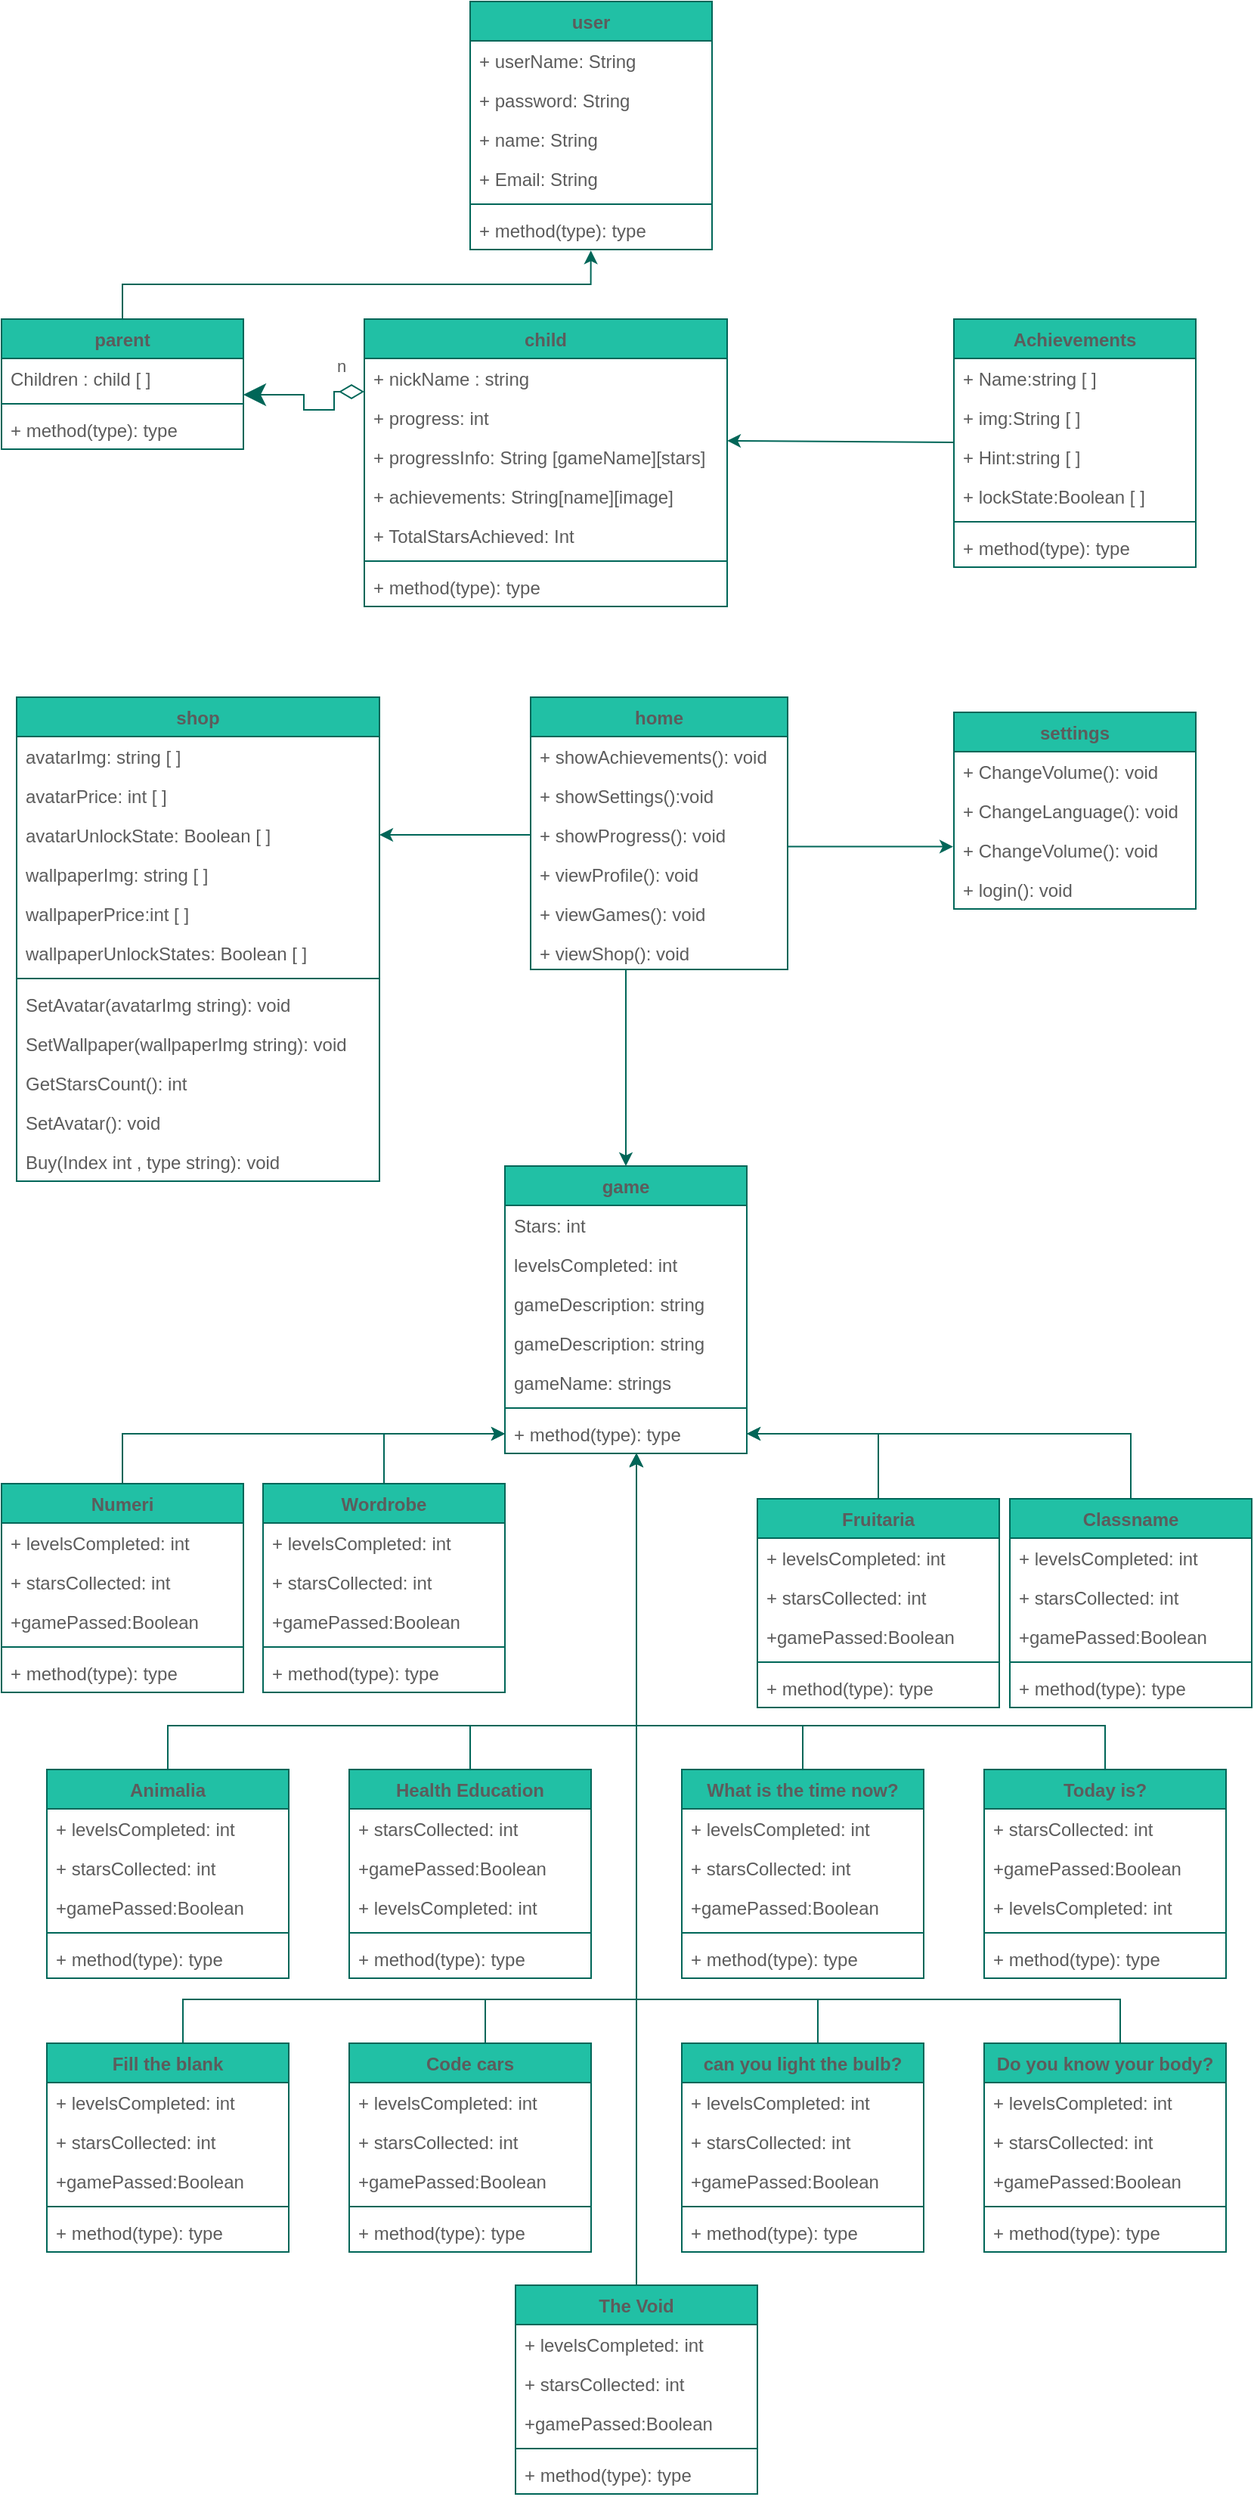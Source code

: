 <mxfile version="20.5.1" type="device"><diagram id="C5RBs43oDa-KdzZeNtuy" name="Page-1"><mxGraphModel dx="2842" dy="1572" grid="1" gridSize="10" guides="1" tooltips="1" connect="1" arrows="1" fold="1" page="1" pageScale="1" pageWidth="827" pageHeight="1169" math="0" shadow="0"><root><mxCell id="WIyWlLk6GJQsqaUBKTNV-0"/><mxCell id="WIyWlLk6GJQsqaUBKTNV-1" parent="WIyWlLk6GJQsqaUBKTNV-0"/><mxCell id="71pGwjElcJfVmf1t_7z7-0" value="user" style="swimlane;fontStyle=1;align=center;verticalAlign=top;childLayout=stackLayout;horizontal=1;startSize=26;horizontalStack=0;resizeParent=1;resizeParentMax=0;resizeLast=0;collapsible=1;marginBottom=0;fillColor=#21C0A5;strokeColor=#006658;fontColor=#5C5C5C;" parent="WIyWlLk6GJQsqaUBKTNV-1" vertex="1"><mxGeometry x="310" width="160" height="164" as="geometry"><mxRectangle width="70" height="30" as="alternateBounds"/></mxGeometry></mxCell><mxCell id="71pGwjElcJfVmf1t_7z7-1" value="+ userName: String" style="text;strokeColor=none;fillColor=none;align=left;verticalAlign=top;spacingLeft=4;spacingRight=4;overflow=hidden;rotatable=0;points=[[0,0.5],[1,0.5]];portConstraint=eastwest;fontColor=#5C5C5C;" parent="71pGwjElcJfVmf1t_7z7-0" vertex="1"><mxGeometry y="26" width="160" height="26" as="geometry"/></mxCell><mxCell id="421q6cjbBSEedLgM5g_a-58" value="+ password: String" style="text;strokeColor=none;fillColor=none;align=left;verticalAlign=top;spacingLeft=4;spacingRight=4;overflow=hidden;rotatable=0;points=[[0,0.5],[1,0.5]];portConstraint=eastwest;fontColor=#5C5C5C;" vertex="1" parent="71pGwjElcJfVmf1t_7z7-0"><mxGeometry y="52" width="160" height="26" as="geometry"/></mxCell><mxCell id="421q6cjbBSEedLgM5g_a-60" value="+ name: String" style="text;strokeColor=none;fillColor=none;align=left;verticalAlign=top;spacingLeft=4;spacingRight=4;overflow=hidden;rotatable=0;points=[[0,0.5],[1,0.5]];portConstraint=eastwest;fontColor=#5C5C5C;" vertex="1" parent="71pGwjElcJfVmf1t_7z7-0"><mxGeometry y="78" width="160" height="26" as="geometry"/></mxCell><mxCell id="421q6cjbBSEedLgM5g_a-63" value="+ Email: String" style="text;strokeColor=none;fillColor=none;align=left;verticalAlign=top;spacingLeft=4;spacingRight=4;overflow=hidden;rotatable=0;points=[[0,0.5],[1,0.5]];portConstraint=eastwest;fontColor=#5C5C5C;" vertex="1" parent="71pGwjElcJfVmf1t_7z7-0"><mxGeometry y="104" width="160" height="26" as="geometry"/></mxCell><mxCell id="71pGwjElcJfVmf1t_7z7-2" value="" style="line;strokeWidth=1;fillColor=none;align=left;verticalAlign=middle;spacingTop=-1;spacingLeft=3;spacingRight=3;rotatable=0;labelPosition=right;points=[];portConstraint=eastwest;strokeColor=#006658;fontColor=#5C5C5C;" parent="71pGwjElcJfVmf1t_7z7-0" vertex="1"><mxGeometry y="130" width="160" height="8" as="geometry"/></mxCell><mxCell id="71pGwjElcJfVmf1t_7z7-3" value="+ method(type): type" style="text;strokeColor=none;fillColor=none;align=left;verticalAlign=top;spacingLeft=4;spacingRight=4;overflow=hidden;rotatable=0;points=[[0,0.5],[1,0.5]];portConstraint=eastwest;fontColor=#5C5C5C;" parent="71pGwjElcJfVmf1t_7z7-0" vertex="1"><mxGeometry y="138" width="160" height="26" as="geometry"/></mxCell><mxCell id="421q6cjbBSEedLgM5g_a-74" value="" style="edgeStyle=orthogonalEdgeStyle;rounded=0;orthogonalLoop=1;jettySize=auto;html=1;endArrow=classic;endFill=1;entryX=0.499;entryY=1.024;entryDx=0;entryDy=0;entryPerimeter=0;strokeColor=#006658;fontColor=#5C5C5C;" edge="1" parent="WIyWlLk6GJQsqaUBKTNV-1" source="71pGwjElcJfVmf1t_7z7-8" target="71pGwjElcJfVmf1t_7z7-3"><mxGeometry relative="1" as="geometry"/></mxCell><mxCell id="71pGwjElcJfVmf1t_7z7-8" value="parent" style="swimlane;fontStyle=1;align=center;verticalAlign=top;childLayout=stackLayout;horizontal=1;startSize=26;horizontalStack=0;resizeParent=1;resizeParentMax=0;resizeLast=0;collapsible=1;marginBottom=0;fillColor=#21C0A5;strokeColor=#006658;fontColor=#5C5C5C;" parent="WIyWlLk6GJQsqaUBKTNV-1" vertex="1"><mxGeometry y="210" width="160" height="86" as="geometry"/></mxCell><mxCell id="71pGwjElcJfVmf1t_7z7-9" value="Children : child [ ]" style="text;strokeColor=none;fillColor=none;align=left;verticalAlign=top;spacingLeft=4;spacingRight=4;overflow=hidden;rotatable=0;points=[[0,0.5],[1,0.5]];portConstraint=eastwest;fontColor=#5C5C5C;" parent="71pGwjElcJfVmf1t_7z7-8" vertex="1"><mxGeometry y="26" width="160" height="26" as="geometry"/></mxCell><mxCell id="71pGwjElcJfVmf1t_7z7-10" value="" style="line;strokeWidth=1;fillColor=none;align=left;verticalAlign=middle;spacingTop=-1;spacingLeft=3;spacingRight=3;rotatable=0;labelPosition=right;points=[];portConstraint=eastwest;strokeColor=#006658;fontColor=#5C5C5C;" parent="71pGwjElcJfVmf1t_7z7-8" vertex="1"><mxGeometry y="52" width="160" height="8" as="geometry"/></mxCell><mxCell id="71pGwjElcJfVmf1t_7z7-11" value="+ method(type): type" style="text;strokeColor=none;fillColor=none;align=left;verticalAlign=top;spacingLeft=4;spacingRight=4;overflow=hidden;rotatable=0;points=[[0,0.5],[1,0.5]];portConstraint=eastwest;fontColor=#5C5C5C;" parent="71pGwjElcJfVmf1t_7z7-8" vertex="1"><mxGeometry y="60" width="160" height="26" as="geometry"/></mxCell><mxCell id="71pGwjElcJfVmf1t_7z7-12" value="shop" style="swimlane;fontStyle=1;align=center;verticalAlign=top;childLayout=stackLayout;horizontal=1;startSize=26;horizontalStack=0;resizeParent=1;resizeParentMax=0;resizeLast=0;collapsible=1;marginBottom=0;fillColor=#21C0A5;strokeColor=#006658;fontColor=#5C5C5C;" parent="WIyWlLk6GJQsqaUBKTNV-1" vertex="1"><mxGeometry x="10" y="460" width="240" height="320" as="geometry"/></mxCell><mxCell id="71pGwjElcJfVmf1t_7z7-13" value="avatarImg: string [ ]" style="text;strokeColor=none;fillColor=none;align=left;verticalAlign=top;spacingLeft=4;spacingRight=4;overflow=hidden;rotatable=0;points=[[0,0.5],[1,0.5]];portConstraint=eastwest;fontColor=#5C5C5C;" parent="71pGwjElcJfVmf1t_7z7-12" vertex="1"><mxGeometry y="26" width="240" height="26" as="geometry"/></mxCell><mxCell id="421q6cjbBSEedLgM5g_a-106" value="avatarPrice: int [ ]" style="text;strokeColor=none;fillColor=none;align=left;verticalAlign=top;spacingLeft=4;spacingRight=4;overflow=hidden;rotatable=0;points=[[0,0.5],[1,0.5]];portConstraint=eastwest;fontColor=#5C5C5C;" vertex="1" parent="71pGwjElcJfVmf1t_7z7-12"><mxGeometry y="52" width="240" height="26" as="geometry"/></mxCell><mxCell id="421q6cjbBSEedLgM5g_a-108" value="avatarUnlockState: Boolean [ ]" style="text;strokeColor=none;fillColor=none;align=left;verticalAlign=top;spacingLeft=4;spacingRight=4;overflow=hidden;rotatable=0;points=[[0,0.5],[1,0.5]];portConstraint=eastwest;fontColor=#5C5C5C;" vertex="1" parent="71pGwjElcJfVmf1t_7z7-12"><mxGeometry y="78" width="240" height="26" as="geometry"/></mxCell><mxCell id="421q6cjbBSEedLgM5g_a-109" value="wallpaperImg: string [ ]" style="text;strokeColor=none;fillColor=none;align=left;verticalAlign=top;spacingLeft=4;spacingRight=4;overflow=hidden;rotatable=0;points=[[0,0.5],[1,0.5]];portConstraint=eastwest;fontColor=#5C5C5C;" vertex="1" parent="71pGwjElcJfVmf1t_7z7-12"><mxGeometry y="104" width="240" height="26" as="geometry"/></mxCell><mxCell id="421q6cjbBSEedLgM5g_a-107" value="wallpaperPrice:int [ ]" style="text;strokeColor=none;fillColor=none;align=left;verticalAlign=top;spacingLeft=4;spacingRight=4;overflow=hidden;rotatable=0;points=[[0,0.5],[1,0.5]];portConstraint=eastwest;fontColor=#5C5C5C;" vertex="1" parent="71pGwjElcJfVmf1t_7z7-12"><mxGeometry y="130" width="240" height="26" as="geometry"/></mxCell><mxCell id="421q6cjbBSEedLgM5g_a-110" value="wallpaperUnlockStates: Boolean [ ]" style="text;strokeColor=none;fillColor=none;align=left;verticalAlign=top;spacingLeft=4;spacingRight=4;overflow=hidden;rotatable=0;points=[[0,0.5],[1,0.5]];portConstraint=eastwest;fontColor=#5C5C5C;" vertex="1" parent="71pGwjElcJfVmf1t_7z7-12"><mxGeometry y="156" width="240" height="26" as="geometry"/></mxCell><mxCell id="71pGwjElcJfVmf1t_7z7-14" value="" style="line;strokeWidth=1;fillColor=none;align=left;verticalAlign=middle;spacingTop=-1;spacingLeft=3;spacingRight=3;rotatable=0;labelPosition=right;points=[];portConstraint=eastwest;strokeColor=#006658;fontColor=#5C5C5C;" parent="71pGwjElcJfVmf1t_7z7-12" vertex="1"><mxGeometry y="182" width="240" height="8" as="geometry"/></mxCell><mxCell id="71pGwjElcJfVmf1t_7z7-15" value="SetAvatar(avatarImg string): void" style="text;strokeColor=none;fillColor=none;align=left;verticalAlign=top;spacingLeft=4;spacingRight=4;overflow=hidden;rotatable=0;points=[[0,0.5],[1,0.5]];portConstraint=eastwest;fontColor=#5C5C5C;" parent="71pGwjElcJfVmf1t_7z7-12" vertex="1"><mxGeometry y="190" width="240" height="26" as="geometry"/></mxCell><mxCell id="421q6cjbBSEedLgM5g_a-114" value="SetWallpaper(wallpaperImg string): void" style="text;strokeColor=none;fillColor=none;align=left;verticalAlign=top;spacingLeft=4;spacingRight=4;overflow=hidden;rotatable=0;points=[[0,0.5],[1,0.5]];portConstraint=eastwest;fontColor=#5C5C5C;" vertex="1" parent="71pGwjElcJfVmf1t_7z7-12"><mxGeometry y="216" width="240" height="26" as="geometry"/></mxCell><mxCell id="421q6cjbBSEedLgM5g_a-115" value="GetStarsCount(): int" style="text;strokeColor=none;fillColor=none;align=left;verticalAlign=top;spacingLeft=4;spacingRight=4;overflow=hidden;rotatable=0;points=[[0,0.5],[1,0.5]];portConstraint=eastwest;fontColor=#5C5C5C;" vertex="1" parent="71pGwjElcJfVmf1t_7z7-12"><mxGeometry y="242" width="240" height="26" as="geometry"/></mxCell><mxCell id="421q6cjbBSEedLgM5g_a-113" value="SetAvatar(): void" style="text;strokeColor=none;fillColor=none;align=left;verticalAlign=top;spacingLeft=4;spacingRight=4;overflow=hidden;rotatable=0;points=[[0,0.5],[1,0.5]];portConstraint=eastwest;fontColor=#5C5C5C;" vertex="1" parent="71pGwjElcJfVmf1t_7z7-12"><mxGeometry y="268" width="240" height="26" as="geometry"/></mxCell><mxCell id="421q6cjbBSEedLgM5g_a-116" value="Buy(Index int , type string): void" style="text;strokeColor=none;fillColor=none;align=left;verticalAlign=top;spacingLeft=4;spacingRight=4;overflow=hidden;rotatable=0;points=[[0,0.5],[1,0.5]];portConstraint=eastwest;fontColor=#5C5C5C;" vertex="1" parent="71pGwjElcJfVmf1t_7z7-12"><mxGeometry y="294" width="240" height="26" as="geometry"/></mxCell><mxCell id="71pGwjElcJfVmf1t_7z7-16" value="game" style="swimlane;fontStyle=1;align=center;verticalAlign=top;childLayout=stackLayout;horizontal=1;startSize=26;horizontalStack=0;resizeParent=1;resizeParentMax=0;resizeLast=0;collapsible=1;marginBottom=0;fillColor=#21C0A5;strokeColor=#006658;fontColor=#5C5C5C;" parent="WIyWlLk6GJQsqaUBKTNV-1" vertex="1"><mxGeometry x="333" y="770" width="160" height="190" as="geometry"/></mxCell><mxCell id="421q6cjbBSEedLgM5g_a-144" value="Stars: int" style="text;strokeColor=none;fillColor=none;align=left;verticalAlign=top;spacingLeft=4;spacingRight=4;overflow=hidden;rotatable=0;points=[[0,0.5],[1,0.5]];portConstraint=eastwest;fontColor=#5C5C5C;" vertex="1" parent="71pGwjElcJfVmf1t_7z7-16"><mxGeometry y="26" width="160" height="26" as="geometry"/></mxCell><mxCell id="421q6cjbBSEedLgM5g_a-147" value="levelsCompleted: int" style="text;strokeColor=none;fillColor=none;align=left;verticalAlign=top;spacingLeft=4;spacingRight=4;overflow=hidden;rotatable=0;points=[[0,0.5],[1,0.5]];portConstraint=eastwest;fontColor=#5C5C5C;" vertex="1" parent="71pGwjElcJfVmf1t_7z7-16"><mxGeometry y="52" width="160" height="26" as="geometry"/></mxCell><mxCell id="421q6cjbBSEedLgM5g_a-145" value="gameDescription: string" style="text;strokeColor=none;fillColor=none;align=left;verticalAlign=top;spacingLeft=4;spacingRight=4;overflow=hidden;rotatable=0;points=[[0,0.5],[1,0.5]];portConstraint=eastwest;fontColor=#5C5C5C;" vertex="1" parent="71pGwjElcJfVmf1t_7z7-16"><mxGeometry y="78" width="160" height="26" as="geometry"/></mxCell><mxCell id="421q6cjbBSEedLgM5g_a-146" value="gameDescription: string" style="text;strokeColor=none;fillColor=none;align=left;verticalAlign=top;spacingLeft=4;spacingRight=4;overflow=hidden;rotatable=0;points=[[0,0.5],[1,0.5]];portConstraint=eastwest;fontColor=#5C5C5C;" vertex="1" parent="71pGwjElcJfVmf1t_7z7-16"><mxGeometry y="104" width="160" height="26" as="geometry"/></mxCell><mxCell id="71pGwjElcJfVmf1t_7z7-17" value="gameName: strings" style="text;strokeColor=none;fillColor=none;align=left;verticalAlign=top;spacingLeft=4;spacingRight=4;overflow=hidden;rotatable=0;points=[[0,0.5],[1,0.5]];portConstraint=eastwest;fontColor=#5C5C5C;" parent="71pGwjElcJfVmf1t_7z7-16" vertex="1"><mxGeometry y="130" width="160" height="26" as="geometry"/></mxCell><mxCell id="71pGwjElcJfVmf1t_7z7-18" value="" style="line;strokeWidth=1;fillColor=none;align=left;verticalAlign=middle;spacingTop=-1;spacingLeft=3;spacingRight=3;rotatable=0;labelPosition=right;points=[];portConstraint=eastwest;strokeColor=#006658;fontColor=#5C5C5C;" parent="71pGwjElcJfVmf1t_7z7-16" vertex="1"><mxGeometry y="156" width="160" height="8" as="geometry"/></mxCell><mxCell id="71pGwjElcJfVmf1t_7z7-19" value="+ method(type): type" style="text;strokeColor=none;fillColor=none;align=left;verticalAlign=top;spacingLeft=4;spacingRight=4;overflow=hidden;rotatable=0;points=[[0,0.5],[1,0.5]];portConstraint=eastwest;fontColor=#5C5C5C;" parent="71pGwjElcJfVmf1t_7z7-16" vertex="1"><mxGeometry y="164" width="160" height="26" as="geometry"/></mxCell><mxCell id="71pGwjElcJfVmf1t_7z7-24" value="child" style="swimlane;fontStyle=1;align=center;verticalAlign=top;childLayout=stackLayout;horizontal=1;startSize=26;horizontalStack=0;resizeParent=1;resizeParentMax=0;resizeLast=0;collapsible=1;marginBottom=0;fillColor=#21C0A5;strokeColor=#006658;fontColor=#5C5C5C;" parent="WIyWlLk6GJQsqaUBKTNV-1" vertex="1"><mxGeometry x="240" y="210" width="240" height="190" as="geometry"/></mxCell><mxCell id="71pGwjElcJfVmf1t_7z7-25" value="+ nickName : string" style="text;strokeColor=none;fillColor=none;align=left;verticalAlign=top;spacingLeft=4;spacingRight=4;overflow=hidden;rotatable=0;points=[[0,0.5],[1,0.5]];portConstraint=eastwest;fontColor=#5C5C5C;" parent="71pGwjElcJfVmf1t_7z7-24" vertex="1"><mxGeometry y="26" width="240" height="26" as="geometry"/></mxCell><mxCell id="421q6cjbBSEedLgM5g_a-84" value="+ progress: int" style="text;strokeColor=none;fillColor=none;align=left;verticalAlign=top;spacingLeft=4;spacingRight=4;overflow=hidden;rotatable=0;points=[[0,0.5],[1,0.5]];portConstraint=eastwest;fontColor=#5C5C5C;" vertex="1" parent="71pGwjElcJfVmf1t_7z7-24"><mxGeometry y="52" width="240" height="26" as="geometry"/></mxCell><mxCell id="421q6cjbBSEedLgM5g_a-67" value="+ progressInfo: String [gameName][stars]" style="text;strokeColor=none;fillColor=none;align=left;verticalAlign=top;spacingLeft=4;spacingRight=4;overflow=hidden;rotatable=0;points=[[0,0.5],[1,0.5]];portConstraint=eastwest;fontColor=#5C5C5C;" vertex="1" parent="71pGwjElcJfVmf1t_7z7-24"><mxGeometry y="78" width="240" height="26" as="geometry"/></mxCell><mxCell id="71pGwjElcJfVmf1t_7z7-5" value="+ achievements: String[name][image]" style="text;strokeColor=none;fillColor=none;align=left;verticalAlign=top;spacingLeft=4;spacingRight=4;overflow=hidden;rotatable=0;points=[[0,0.5],[1,0.5]];portConstraint=eastwest;fontColor=#5C5C5C;" parent="71pGwjElcJfVmf1t_7z7-24" vertex="1"><mxGeometry y="104" width="240" height="26" as="geometry"/></mxCell><mxCell id="421q6cjbBSEedLgM5g_a-112" value="+ TotalStarsAchieved: Int" style="text;strokeColor=none;fillColor=none;align=left;verticalAlign=top;spacingLeft=4;spacingRight=4;overflow=hidden;rotatable=0;points=[[0,0.5],[1,0.5]];portConstraint=eastwest;fontColor=#5C5C5C;" vertex="1" parent="71pGwjElcJfVmf1t_7z7-24"><mxGeometry y="130" width="240" height="26" as="geometry"/></mxCell><mxCell id="71pGwjElcJfVmf1t_7z7-26" value="" style="line;strokeWidth=1;fillColor=none;align=left;verticalAlign=middle;spacingTop=-1;spacingLeft=3;spacingRight=3;rotatable=0;labelPosition=right;points=[];portConstraint=eastwest;strokeColor=#006658;fontColor=#5C5C5C;" parent="71pGwjElcJfVmf1t_7z7-24" vertex="1"><mxGeometry y="156" width="240" height="8" as="geometry"/></mxCell><mxCell id="71pGwjElcJfVmf1t_7z7-27" value="+ method(type): type" style="text;strokeColor=none;fillColor=none;align=left;verticalAlign=top;spacingLeft=4;spacingRight=4;overflow=hidden;rotatable=0;points=[[0,0.5],[1,0.5]];portConstraint=eastwest;fontColor=#5C5C5C;" parent="71pGwjElcJfVmf1t_7z7-24" vertex="1"><mxGeometry y="164" width="240" height="26" as="geometry"/></mxCell><mxCell id="71pGwjElcJfVmf1t_7z7-28" value="settings" style="swimlane;fontStyle=1;align=center;verticalAlign=top;childLayout=stackLayout;horizontal=1;startSize=26;horizontalStack=0;resizeParent=1;resizeParentMax=0;resizeLast=0;collapsible=1;marginBottom=0;fillColor=#21C0A5;strokeColor=#006658;fontColor=#5C5C5C;" parent="WIyWlLk6GJQsqaUBKTNV-1" vertex="1"><mxGeometry x="630" y="470" width="160" height="130" as="geometry"/></mxCell><mxCell id="71pGwjElcJfVmf1t_7z7-31" value="+ ChangeVolume(): void" style="text;strokeColor=none;fillColor=none;align=left;verticalAlign=top;spacingLeft=4;spacingRight=4;overflow=hidden;rotatable=0;points=[[0,0.5],[1,0.5]];portConstraint=eastwest;fontColor=#5C5C5C;" parent="71pGwjElcJfVmf1t_7z7-28" vertex="1"><mxGeometry y="26" width="160" height="26" as="geometry"/></mxCell><mxCell id="421q6cjbBSEedLgM5g_a-98" value="+ ChangeLanguage(): void" style="text;strokeColor=none;fillColor=none;align=left;verticalAlign=top;spacingLeft=4;spacingRight=4;overflow=hidden;rotatable=0;points=[[0,0.5],[1,0.5]];portConstraint=eastwest;fontColor=#5C5C5C;" vertex="1" parent="71pGwjElcJfVmf1t_7z7-28"><mxGeometry y="52" width="160" height="26" as="geometry"/></mxCell><mxCell id="421q6cjbBSEedLgM5g_a-100" value="+ ChangeVolume(): void" style="text;strokeColor=none;fillColor=none;align=left;verticalAlign=top;spacingLeft=4;spacingRight=4;overflow=hidden;rotatable=0;points=[[0,0.5],[1,0.5]];portConstraint=eastwest;fontColor=#5C5C5C;" vertex="1" parent="71pGwjElcJfVmf1t_7z7-28"><mxGeometry y="78" width="160" height="26" as="geometry"/></mxCell><mxCell id="421q6cjbBSEedLgM5g_a-99" value="+ login(): void" style="text;strokeColor=none;fillColor=none;align=left;verticalAlign=top;spacingLeft=4;spacingRight=4;overflow=hidden;rotatable=0;points=[[0,0.5],[1,0.5]];portConstraint=eastwest;fontColor=#5C5C5C;" vertex="1" parent="71pGwjElcJfVmf1t_7z7-28"><mxGeometry y="104" width="160" height="26" as="geometry"/></mxCell><mxCell id="71pGwjElcJfVmf1t_7z7-44" value="home" style="swimlane;fontStyle=1;align=center;verticalAlign=top;childLayout=stackLayout;horizontal=1;startSize=26;horizontalStack=0;resizeParent=1;resizeParentMax=0;resizeLast=0;collapsible=1;marginBottom=0;fillColor=#21C0A5;strokeColor=#006658;fontColor=#5C5C5C;" parent="WIyWlLk6GJQsqaUBKTNV-1" vertex="1"><mxGeometry x="350" y="460" width="170" height="180" as="geometry"/></mxCell><mxCell id="71pGwjElcJfVmf1t_7z7-47" value="+ showAchievements(): void" style="text;strokeColor=none;fillColor=none;align=left;verticalAlign=top;spacingLeft=4;spacingRight=4;overflow=hidden;rotatable=0;points=[[0,0.5],[1,0.5]];portConstraint=eastwest;fontColor=#5C5C5C;" parent="71pGwjElcJfVmf1t_7z7-44" vertex="1"><mxGeometry y="26" width="170" height="26" as="geometry"/></mxCell><mxCell id="421q6cjbBSEedLgM5g_a-102" value="+ showSettings():void" style="text;strokeColor=none;fillColor=none;align=left;verticalAlign=top;spacingLeft=4;spacingRight=4;overflow=hidden;rotatable=0;points=[[0,0.5],[1,0.5]];portConstraint=eastwest;fontColor=#5C5C5C;" vertex="1" parent="71pGwjElcJfVmf1t_7z7-44"><mxGeometry y="52" width="170" height="26" as="geometry"/></mxCell><mxCell id="421q6cjbBSEedLgM5g_a-104" value="+ showProgress(): void" style="text;strokeColor=none;fillColor=none;align=left;verticalAlign=top;spacingLeft=4;spacingRight=4;overflow=hidden;rotatable=0;points=[[0,0.5],[1,0.5]];portConstraint=eastwest;fontColor=#5C5C5C;" vertex="1" parent="71pGwjElcJfVmf1t_7z7-44"><mxGeometry y="78" width="170" height="26" as="geometry"/></mxCell><mxCell id="421q6cjbBSEedLgM5g_a-103" value="+ viewProfile(): void" style="text;strokeColor=none;fillColor=none;align=left;verticalAlign=top;spacingLeft=4;spacingRight=4;overflow=hidden;rotatable=0;points=[[0,0.5],[1,0.5]];portConstraint=eastwest;fontColor=#5C5C5C;" vertex="1" parent="71pGwjElcJfVmf1t_7z7-44"><mxGeometry y="104" width="170" height="26" as="geometry"/></mxCell><mxCell id="421q6cjbBSEedLgM5g_a-101" value="+ viewGames(): void" style="text;strokeColor=none;fillColor=none;align=left;verticalAlign=top;spacingLeft=4;spacingRight=4;overflow=hidden;rotatable=0;points=[[0,0.5],[1,0.5]];portConstraint=eastwest;fontColor=#5C5C5C;" vertex="1" parent="71pGwjElcJfVmf1t_7z7-44"><mxGeometry y="130" width="170" height="26" as="geometry"/></mxCell><mxCell id="421q6cjbBSEedLgM5g_a-105" value="+ viewShop(): void" style="text;strokeColor=none;fillColor=none;align=left;verticalAlign=top;spacingLeft=4;spacingRight=4;overflow=hidden;rotatable=0;points=[[0,0.5],[1,0.5]];portConstraint=eastwest;fontColor=#5C5C5C;" vertex="1" parent="71pGwjElcJfVmf1t_7z7-44"><mxGeometry y="156" width="170" height="24" as="geometry"/></mxCell><mxCell id="421q6cjbBSEedLgM5g_a-165" style="edgeStyle=orthogonalEdgeStyle;rounded=0;orthogonalLoop=1;jettySize=auto;html=1;exitX=0.5;exitY=0;exitDx=0;exitDy=0;endArrow=classic;endFill=1;strokeColor=#006658;fontColor=#5C5C5C;" edge="1" parent="WIyWlLk6GJQsqaUBKTNV-1" source="421q6cjbBSEedLgM5g_a-0" target="71pGwjElcJfVmf1t_7z7-19"><mxGeometry relative="1" as="geometry"/></mxCell><mxCell id="421q6cjbBSEedLgM5g_a-0" value="Numeri" style="swimlane;fontStyle=1;align=center;verticalAlign=top;childLayout=stackLayout;horizontal=1;startSize=26;horizontalStack=0;resizeParent=1;resizeParentMax=0;resizeLast=0;collapsible=1;marginBottom=0;fillColor=#21C0A5;strokeColor=#006658;fontColor=#5C5C5C;" vertex="1" parent="WIyWlLk6GJQsqaUBKTNV-1"><mxGeometry y="980" width="160" height="138" as="geometry"/></mxCell><mxCell id="421q6cjbBSEedLgM5g_a-1" value="+ levelsCompleted: int" style="text;strokeColor=none;fillColor=none;align=left;verticalAlign=top;spacingLeft=4;spacingRight=4;overflow=hidden;rotatable=0;points=[[0,0.5],[1,0.5]];portConstraint=eastwest;fontColor=#5C5C5C;" vertex="1" parent="421q6cjbBSEedLgM5g_a-0"><mxGeometry y="26" width="160" height="26" as="geometry"/></mxCell><mxCell id="421q6cjbBSEedLgM5g_a-117" value="+ starsCollected: int" style="text;strokeColor=none;fillColor=none;align=left;verticalAlign=top;spacingLeft=4;spacingRight=4;overflow=hidden;rotatable=0;points=[[0,0.5],[1,0.5]];portConstraint=eastwest;fontColor=#5C5C5C;" vertex="1" parent="421q6cjbBSEedLgM5g_a-0"><mxGeometry y="52" width="160" height="26" as="geometry"/></mxCell><mxCell id="421q6cjbBSEedLgM5g_a-149" value="+gamePassed:Boolean" style="text;strokeColor=none;fillColor=none;align=left;verticalAlign=top;spacingLeft=4;spacingRight=4;overflow=hidden;rotatable=0;points=[[0,0.5],[1,0.5]];portConstraint=eastwest;fontColor=#5C5C5C;" vertex="1" parent="421q6cjbBSEedLgM5g_a-0"><mxGeometry y="78" width="160" height="26" as="geometry"/></mxCell><mxCell id="421q6cjbBSEedLgM5g_a-2" value="" style="line;strokeWidth=1;fillColor=none;align=left;verticalAlign=middle;spacingTop=-1;spacingLeft=3;spacingRight=3;rotatable=0;labelPosition=right;points=[];portConstraint=eastwest;strokeColor=#006658;fontColor=#5C5C5C;" vertex="1" parent="421q6cjbBSEedLgM5g_a-0"><mxGeometry y="104" width="160" height="8" as="geometry"/></mxCell><mxCell id="421q6cjbBSEedLgM5g_a-3" value="+ method(type): type" style="text;strokeColor=none;fillColor=none;align=left;verticalAlign=top;spacingLeft=4;spacingRight=4;overflow=hidden;rotatable=0;points=[[0,0.5],[1,0.5]];portConstraint=eastwest;fontColor=#5C5C5C;" vertex="1" parent="421q6cjbBSEedLgM5g_a-0"><mxGeometry y="112" width="160" height="26" as="geometry"/></mxCell><mxCell id="421q6cjbBSEedLgM5g_a-162" value="" style="edgeStyle=orthogonalEdgeStyle;rounded=0;orthogonalLoop=1;jettySize=auto;html=1;endArrow=classic;endFill=1;strokeColor=#006658;fontColor=#5C5C5C;" edge="1" parent="WIyWlLk6GJQsqaUBKTNV-1" source="421q6cjbBSEedLgM5g_a-4" target="71pGwjElcJfVmf1t_7z7-19"><mxGeometry relative="1" as="geometry"/></mxCell><mxCell id="421q6cjbBSEedLgM5g_a-4" value="Wordrobe" style="swimlane;fontStyle=1;align=center;verticalAlign=top;childLayout=stackLayout;horizontal=1;startSize=26;horizontalStack=0;resizeParent=1;resizeParentMax=0;resizeLast=0;collapsible=1;marginBottom=0;fillColor=#21C0A5;strokeColor=#006658;fontColor=#5C5C5C;" vertex="1" parent="WIyWlLk6GJQsqaUBKTNV-1"><mxGeometry x="173" y="980" width="160" height="138" as="geometry"/></mxCell><mxCell id="421q6cjbBSEedLgM5g_a-118" value="+ levelsCompleted: int" style="text;strokeColor=none;fillColor=none;align=left;verticalAlign=top;spacingLeft=4;spacingRight=4;overflow=hidden;rotatable=0;points=[[0,0.5],[1,0.5]];portConstraint=eastwest;fontColor=#5C5C5C;" vertex="1" parent="421q6cjbBSEedLgM5g_a-4"><mxGeometry y="26" width="160" height="26" as="geometry"/></mxCell><mxCell id="421q6cjbBSEedLgM5g_a-119" value="+ starsCollected: int" style="text;strokeColor=none;fillColor=none;align=left;verticalAlign=top;spacingLeft=4;spacingRight=4;overflow=hidden;rotatable=0;points=[[0,0.5],[1,0.5]];portConstraint=eastwest;fontColor=#5C5C5C;" vertex="1" parent="421q6cjbBSEedLgM5g_a-4"><mxGeometry y="52" width="160" height="26" as="geometry"/></mxCell><mxCell id="421q6cjbBSEedLgM5g_a-150" value="+gamePassed:Boolean" style="text;strokeColor=none;fillColor=none;align=left;verticalAlign=top;spacingLeft=4;spacingRight=4;overflow=hidden;rotatable=0;points=[[0,0.5],[1,0.5]];portConstraint=eastwest;fontColor=#5C5C5C;" vertex="1" parent="421q6cjbBSEedLgM5g_a-4"><mxGeometry y="78" width="160" height="26" as="geometry"/></mxCell><mxCell id="421q6cjbBSEedLgM5g_a-6" value="" style="line;strokeWidth=1;fillColor=none;align=left;verticalAlign=middle;spacingTop=-1;spacingLeft=3;spacingRight=3;rotatable=0;labelPosition=right;points=[];portConstraint=eastwest;strokeColor=#006658;fontColor=#5C5C5C;" vertex="1" parent="421q6cjbBSEedLgM5g_a-4"><mxGeometry y="104" width="160" height="8" as="geometry"/></mxCell><mxCell id="421q6cjbBSEedLgM5g_a-7" value="+ method(type): type" style="text;strokeColor=none;fillColor=none;align=left;verticalAlign=top;spacingLeft=4;spacingRight=4;overflow=hidden;rotatable=0;points=[[0,0.5],[1,0.5]];portConstraint=eastwest;fontColor=#5C5C5C;" vertex="1" parent="421q6cjbBSEedLgM5g_a-4"><mxGeometry y="112" width="160" height="26" as="geometry"/></mxCell><mxCell id="421q6cjbBSEedLgM5g_a-166" style="edgeStyle=orthogonalEdgeStyle;rounded=0;orthogonalLoop=1;jettySize=auto;html=1;exitX=0.5;exitY=0;exitDx=0;exitDy=0;entryX=1;entryY=0.5;entryDx=0;entryDy=0;endArrow=classic;endFill=1;strokeColor=#006658;fontColor=#5C5C5C;" edge="1" parent="WIyWlLk6GJQsqaUBKTNV-1" source="421q6cjbBSEedLgM5g_a-9" target="71pGwjElcJfVmf1t_7z7-19"><mxGeometry relative="1" as="geometry"/></mxCell><mxCell id="421q6cjbBSEedLgM5g_a-9" value="Fruitaria" style="swimlane;fontStyle=1;align=center;verticalAlign=top;childLayout=stackLayout;horizontal=1;startSize=26;horizontalStack=0;resizeParent=1;resizeParentMax=0;resizeLast=0;collapsible=1;marginBottom=0;fillColor=#21C0A5;strokeColor=#006658;fontColor=#5C5C5C;" vertex="1" parent="WIyWlLk6GJQsqaUBKTNV-1"><mxGeometry x="500" y="990" width="160" height="138" as="geometry"/></mxCell><mxCell id="421q6cjbBSEedLgM5g_a-124" value="+ levelsCompleted: int" style="text;strokeColor=none;fillColor=none;align=left;verticalAlign=top;spacingLeft=4;spacingRight=4;overflow=hidden;rotatable=0;points=[[0,0.5],[1,0.5]];portConstraint=eastwest;fontColor=#5C5C5C;" vertex="1" parent="421q6cjbBSEedLgM5g_a-9"><mxGeometry y="26" width="160" height="26" as="geometry"/></mxCell><mxCell id="421q6cjbBSEedLgM5g_a-125" value="+ starsCollected: int" style="text;strokeColor=none;fillColor=none;align=left;verticalAlign=top;spacingLeft=4;spacingRight=4;overflow=hidden;rotatable=0;points=[[0,0.5],[1,0.5]];portConstraint=eastwest;fontColor=#5C5C5C;" vertex="1" parent="421q6cjbBSEedLgM5g_a-9"><mxGeometry y="52" width="160" height="26" as="geometry"/></mxCell><mxCell id="421q6cjbBSEedLgM5g_a-151" value="+gamePassed:Boolean" style="text;strokeColor=none;fillColor=none;align=left;verticalAlign=top;spacingLeft=4;spacingRight=4;overflow=hidden;rotatable=0;points=[[0,0.5],[1,0.5]];portConstraint=eastwest;fontColor=#5C5C5C;" vertex="1" parent="421q6cjbBSEedLgM5g_a-9"><mxGeometry y="78" width="160" height="26" as="geometry"/></mxCell><mxCell id="421q6cjbBSEedLgM5g_a-11" value="" style="line;strokeWidth=1;fillColor=none;align=left;verticalAlign=middle;spacingTop=-1;spacingLeft=3;spacingRight=3;rotatable=0;labelPosition=right;points=[];portConstraint=eastwest;strokeColor=#006658;fontColor=#5C5C5C;" vertex="1" parent="421q6cjbBSEedLgM5g_a-9"><mxGeometry y="104" width="160" height="8" as="geometry"/></mxCell><mxCell id="421q6cjbBSEedLgM5g_a-12" value="+ method(type): type" style="text;strokeColor=none;fillColor=none;align=left;verticalAlign=top;spacingLeft=4;spacingRight=4;overflow=hidden;rotatable=0;points=[[0,0.5],[1,0.5]];portConstraint=eastwest;fontColor=#5C5C5C;" vertex="1" parent="421q6cjbBSEedLgM5g_a-9"><mxGeometry y="112" width="160" height="26" as="geometry"/></mxCell><mxCell id="421q6cjbBSEedLgM5g_a-167" style="edgeStyle=orthogonalEdgeStyle;rounded=0;orthogonalLoop=1;jettySize=auto;html=1;exitX=0.5;exitY=0;exitDx=0;exitDy=0;endArrow=classic;endFill=1;strokeColor=#006658;fontColor=#5C5C5C;" edge="1" parent="WIyWlLk6GJQsqaUBKTNV-1" source="421q6cjbBSEedLgM5g_a-13" target="71pGwjElcJfVmf1t_7z7-19"><mxGeometry relative="1" as="geometry"/></mxCell><mxCell id="421q6cjbBSEedLgM5g_a-13" value="Classname" style="swimlane;fontStyle=1;align=center;verticalAlign=top;childLayout=stackLayout;horizontal=1;startSize=26;horizontalStack=0;resizeParent=1;resizeParentMax=0;resizeLast=0;collapsible=1;marginBottom=0;fillColor=#21C0A5;strokeColor=#006658;fontColor=#5C5C5C;" vertex="1" parent="WIyWlLk6GJQsqaUBKTNV-1"><mxGeometry x="667" y="990" width="160" height="138" as="geometry"/></mxCell><mxCell id="421q6cjbBSEedLgM5g_a-122" value="+ levelsCompleted: int" style="text;strokeColor=none;fillColor=none;align=left;verticalAlign=top;spacingLeft=4;spacingRight=4;overflow=hidden;rotatable=0;points=[[0,0.5],[1,0.5]];portConstraint=eastwest;fontColor=#5C5C5C;" vertex="1" parent="421q6cjbBSEedLgM5g_a-13"><mxGeometry y="26" width="160" height="26" as="geometry"/></mxCell><mxCell id="421q6cjbBSEedLgM5g_a-123" value="+ starsCollected: int" style="text;strokeColor=none;fillColor=none;align=left;verticalAlign=top;spacingLeft=4;spacingRight=4;overflow=hidden;rotatable=0;points=[[0,0.5],[1,0.5]];portConstraint=eastwest;fontColor=#5C5C5C;" vertex="1" parent="421q6cjbBSEedLgM5g_a-13"><mxGeometry y="52" width="160" height="26" as="geometry"/></mxCell><mxCell id="421q6cjbBSEedLgM5g_a-152" value="+gamePassed:Boolean" style="text;strokeColor=none;fillColor=none;align=left;verticalAlign=top;spacingLeft=4;spacingRight=4;overflow=hidden;rotatable=0;points=[[0,0.5],[1,0.5]];portConstraint=eastwest;fontColor=#5C5C5C;" vertex="1" parent="421q6cjbBSEedLgM5g_a-13"><mxGeometry y="78" width="160" height="26" as="geometry"/></mxCell><mxCell id="421q6cjbBSEedLgM5g_a-15" value="" style="line;strokeWidth=1;fillColor=none;align=left;verticalAlign=middle;spacingTop=-1;spacingLeft=3;spacingRight=3;rotatable=0;labelPosition=right;points=[];portConstraint=eastwest;strokeColor=#006658;fontColor=#5C5C5C;" vertex="1" parent="421q6cjbBSEedLgM5g_a-13"><mxGeometry y="104" width="160" height="8" as="geometry"/></mxCell><mxCell id="421q6cjbBSEedLgM5g_a-16" value="+ method(type): type" style="text;strokeColor=none;fillColor=none;align=left;verticalAlign=top;spacingLeft=4;spacingRight=4;overflow=hidden;rotatable=0;points=[[0,0.5],[1,0.5]];portConstraint=eastwest;fontColor=#5C5C5C;" vertex="1" parent="421q6cjbBSEedLgM5g_a-13"><mxGeometry y="112" width="160" height="26" as="geometry"/></mxCell><mxCell id="421q6cjbBSEedLgM5g_a-168" style="edgeStyle=orthogonalEdgeStyle;rounded=0;orthogonalLoop=1;jettySize=auto;html=1;endArrow=classic;endFill=1;strokeColor=#006658;fontColor=#5C5C5C;" edge="1" parent="WIyWlLk6GJQsqaUBKTNV-1" source="421q6cjbBSEedLgM5g_a-17"><mxGeometry relative="1" as="geometry"><mxPoint x="420" y="960" as="targetPoint"/><Array as="points"><mxPoint x="110" y="1140"/><mxPoint x="420" y="1140"/><mxPoint x="420" y="960"/></Array></mxGeometry></mxCell><mxCell id="421q6cjbBSEedLgM5g_a-17" value="Animalia" style="swimlane;fontStyle=1;align=center;verticalAlign=top;childLayout=stackLayout;horizontal=1;startSize=26;horizontalStack=0;resizeParent=1;resizeParentMax=0;resizeLast=0;collapsible=1;marginBottom=0;fillColor=#21C0A5;strokeColor=#006658;fontColor=#5C5C5C;" vertex="1" parent="WIyWlLk6GJQsqaUBKTNV-1"><mxGeometry x="30" y="1169" width="160" height="138" as="geometry"/></mxCell><mxCell id="421q6cjbBSEedLgM5g_a-120" value="+ levelsCompleted: int" style="text;strokeColor=none;fillColor=none;align=left;verticalAlign=top;spacingLeft=4;spacingRight=4;overflow=hidden;rotatable=0;points=[[0,0.5],[1,0.5]];portConstraint=eastwest;fontColor=#5C5C5C;" vertex="1" parent="421q6cjbBSEedLgM5g_a-17"><mxGeometry y="26" width="160" height="26" as="geometry"/></mxCell><mxCell id="421q6cjbBSEedLgM5g_a-121" value="+ starsCollected: int" style="text;strokeColor=none;fillColor=none;align=left;verticalAlign=top;spacingLeft=4;spacingRight=4;overflow=hidden;rotatable=0;points=[[0,0.5],[1,0.5]];portConstraint=eastwest;fontColor=#5C5C5C;" vertex="1" parent="421q6cjbBSEedLgM5g_a-17"><mxGeometry y="52" width="160" height="26" as="geometry"/></mxCell><mxCell id="421q6cjbBSEedLgM5g_a-153" value="+gamePassed:Boolean" style="text;strokeColor=none;fillColor=none;align=left;verticalAlign=top;spacingLeft=4;spacingRight=4;overflow=hidden;rotatable=0;points=[[0,0.5],[1,0.5]];portConstraint=eastwest;fontColor=#5C5C5C;" vertex="1" parent="421q6cjbBSEedLgM5g_a-17"><mxGeometry y="78" width="160" height="26" as="geometry"/></mxCell><mxCell id="421q6cjbBSEedLgM5g_a-19" value="" style="line;strokeWidth=1;fillColor=none;align=left;verticalAlign=middle;spacingTop=-1;spacingLeft=3;spacingRight=3;rotatable=0;labelPosition=right;points=[];portConstraint=eastwest;strokeColor=#006658;fontColor=#5C5C5C;" vertex="1" parent="421q6cjbBSEedLgM5g_a-17"><mxGeometry y="104" width="160" height="8" as="geometry"/></mxCell><mxCell id="421q6cjbBSEedLgM5g_a-20" value="+ method(type): type" style="text;strokeColor=none;fillColor=none;align=left;verticalAlign=top;spacingLeft=4;spacingRight=4;overflow=hidden;rotatable=0;points=[[0,0.5],[1,0.5]];portConstraint=eastwest;fontColor=#5C5C5C;" vertex="1" parent="421q6cjbBSEedLgM5g_a-17"><mxGeometry y="112" width="160" height="26" as="geometry"/></mxCell><mxCell id="421q6cjbBSEedLgM5g_a-169" value="" style="edgeStyle=orthogonalEdgeStyle;rounded=0;orthogonalLoop=1;jettySize=auto;html=1;endArrow=classic;endFill=1;strokeColor=#006658;fontColor=#5C5C5C;" edge="1" parent="WIyWlLk6GJQsqaUBKTNV-1" source="421q6cjbBSEedLgM5g_a-21"><mxGeometry relative="1" as="geometry"><mxPoint x="420" y="960" as="targetPoint"/><Array as="points"><mxPoint x="310" y="1140"/><mxPoint x="420" y="1140"/><mxPoint x="420" y="960"/></Array></mxGeometry></mxCell><mxCell id="421q6cjbBSEedLgM5g_a-21" value="Health Education" style="swimlane;fontStyle=1;align=center;verticalAlign=top;childLayout=stackLayout;horizontal=1;startSize=26;horizontalStack=0;resizeParent=1;resizeParentMax=0;resizeLast=0;collapsible=1;marginBottom=0;fillColor=#21C0A5;strokeColor=#006658;fontColor=#5C5C5C;" vertex="1" parent="WIyWlLk6GJQsqaUBKTNV-1"><mxGeometry x="230" y="1169" width="160" height="138" as="geometry"/></mxCell><mxCell id="421q6cjbBSEedLgM5g_a-127" value="+ starsCollected: int" style="text;strokeColor=none;fillColor=none;align=left;verticalAlign=top;spacingLeft=4;spacingRight=4;overflow=hidden;rotatable=0;points=[[0,0.5],[1,0.5]];portConstraint=eastwest;fontColor=#5C5C5C;" vertex="1" parent="421q6cjbBSEedLgM5g_a-21"><mxGeometry y="26" width="160" height="26" as="geometry"/></mxCell><mxCell id="421q6cjbBSEedLgM5g_a-154" value="+gamePassed:Boolean" style="text;strokeColor=none;fillColor=none;align=left;verticalAlign=top;spacingLeft=4;spacingRight=4;overflow=hidden;rotatable=0;points=[[0,0.5],[1,0.5]];portConstraint=eastwest;fontColor=#5C5C5C;" vertex="1" parent="421q6cjbBSEedLgM5g_a-21"><mxGeometry y="52" width="160" height="26" as="geometry"/></mxCell><mxCell id="421q6cjbBSEedLgM5g_a-126" value="+ levelsCompleted: int" style="text;strokeColor=none;fillColor=none;align=left;verticalAlign=top;spacingLeft=4;spacingRight=4;overflow=hidden;rotatable=0;points=[[0,0.5],[1,0.5]];portConstraint=eastwest;fontColor=#5C5C5C;" vertex="1" parent="421q6cjbBSEedLgM5g_a-21"><mxGeometry y="78" width="160" height="26" as="geometry"/></mxCell><mxCell id="421q6cjbBSEedLgM5g_a-23" value="" style="line;strokeWidth=1;fillColor=none;align=left;verticalAlign=middle;spacingTop=-1;spacingLeft=3;spacingRight=3;rotatable=0;labelPosition=right;points=[];portConstraint=eastwest;strokeColor=#006658;fontColor=#5C5C5C;" vertex="1" parent="421q6cjbBSEedLgM5g_a-21"><mxGeometry y="104" width="160" height="8" as="geometry"/></mxCell><mxCell id="421q6cjbBSEedLgM5g_a-24" value="+ method(type): type" style="text;strokeColor=none;fillColor=none;align=left;verticalAlign=top;spacingLeft=4;spacingRight=4;overflow=hidden;rotatable=0;points=[[0,0.5],[1,0.5]];portConstraint=eastwest;fontColor=#5C5C5C;" vertex="1" parent="421q6cjbBSEedLgM5g_a-21"><mxGeometry y="112" width="160" height="26" as="geometry"/></mxCell><mxCell id="421q6cjbBSEedLgM5g_a-170" style="edgeStyle=orthogonalEdgeStyle;rounded=0;orthogonalLoop=1;jettySize=auto;html=1;endArrow=classic;endFill=1;entryX=0.544;entryY=0.989;entryDx=0;entryDy=0;entryPerimeter=0;strokeColor=#006658;fontColor=#5C5C5C;" edge="1" parent="WIyWlLk6GJQsqaUBKTNV-1" source="421q6cjbBSEedLgM5g_a-25" target="71pGwjElcJfVmf1t_7z7-19"><mxGeometry relative="1" as="geometry"><mxPoint x="410" y="960" as="targetPoint"/><Array as="points"><mxPoint x="530" y="1140"/><mxPoint x="420" y="1140"/><mxPoint x="420" y="961"/></Array></mxGeometry></mxCell><mxCell id="421q6cjbBSEedLgM5g_a-25" value="What is the time now?" style="swimlane;fontStyle=1;align=center;verticalAlign=top;childLayout=stackLayout;horizontal=1;startSize=26;horizontalStack=0;resizeParent=1;resizeParentMax=0;resizeLast=0;collapsible=1;marginBottom=0;fillColor=#21C0A5;strokeColor=#006658;fontColor=#5C5C5C;" vertex="1" parent="WIyWlLk6GJQsqaUBKTNV-1"><mxGeometry x="450" y="1169" width="160" height="138" as="geometry"/></mxCell><mxCell id="421q6cjbBSEedLgM5g_a-128" value="+ levelsCompleted: int" style="text;strokeColor=none;fillColor=none;align=left;verticalAlign=top;spacingLeft=4;spacingRight=4;overflow=hidden;rotatable=0;points=[[0,0.5],[1,0.5]];portConstraint=eastwest;fontColor=#5C5C5C;" vertex="1" parent="421q6cjbBSEedLgM5g_a-25"><mxGeometry y="26" width="160" height="26" as="geometry"/></mxCell><mxCell id="421q6cjbBSEedLgM5g_a-129" value="+ starsCollected: int" style="text;strokeColor=none;fillColor=none;align=left;verticalAlign=top;spacingLeft=4;spacingRight=4;overflow=hidden;rotatable=0;points=[[0,0.5],[1,0.5]];portConstraint=eastwest;fontColor=#5C5C5C;" vertex="1" parent="421q6cjbBSEedLgM5g_a-25"><mxGeometry y="52" width="160" height="26" as="geometry"/></mxCell><mxCell id="421q6cjbBSEedLgM5g_a-155" value="+gamePassed:Boolean" style="text;strokeColor=none;fillColor=none;align=left;verticalAlign=top;spacingLeft=4;spacingRight=4;overflow=hidden;rotatable=0;points=[[0,0.5],[1,0.5]];portConstraint=eastwest;fontColor=#5C5C5C;" vertex="1" parent="421q6cjbBSEedLgM5g_a-25"><mxGeometry y="78" width="160" height="26" as="geometry"/></mxCell><mxCell id="421q6cjbBSEedLgM5g_a-27" value="" style="line;strokeWidth=1;fillColor=none;align=left;verticalAlign=middle;spacingTop=-1;spacingLeft=3;spacingRight=3;rotatable=0;labelPosition=right;points=[];portConstraint=eastwest;strokeColor=#006658;fontColor=#5C5C5C;" vertex="1" parent="421q6cjbBSEedLgM5g_a-25"><mxGeometry y="104" width="160" height="8" as="geometry"/></mxCell><mxCell id="421q6cjbBSEedLgM5g_a-28" value="+ method(type): type" style="text;strokeColor=none;fillColor=none;align=left;verticalAlign=top;spacingLeft=4;spacingRight=4;overflow=hidden;rotatable=0;points=[[0,0.5],[1,0.5]];portConstraint=eastwest;fontColor=#5C5C5C;" vertex="1" parent="421q6cjbBSEedLgM5g_a-25"><mxGeometry y="112" width="160" height="26" as="geometry"/></mxCell><mxCell id="421q6cjbBSEedLgM5g_a-171" style="edgeStyle=orthogonalEdgeStyle;rounded=0;orthogonalLoop=1;jettySize=auto;html=1;exitX=0.5;exitY=0;exitDx=0;exitDy=0;endArrow=classic;endFill=1;strokeColor=#006658;fontColor=#5C5C5C;" edge="1" parent="WIyWlLk6GJQsqaUBKTNV-1" source="421q6cjbBSEedLgM5g_a-29"><mxGeometry relative="1" as="geometry"><mxPoint x="420" y="960" as="targetPoint"/><Array as="points"><mxPoint x="730" y="1140"/><mxPoint x="420" y="1140"/></Array></mxGeometry></mxCell><mxCell id="421q6cjbBSEedLgM5g_a-29" value="Today is?" style="swimlane;fontStyle=1;align=center;verticalAlign=top;childLayout=stackLayout;horizontal=1;startSize=26;horizontalStack=0;resizeParent=1;resizeParentMax=0;resizeLast=0;collapsible=1;marginBottom=0;fillColor=#21C0A5;strokeColor=#006658;fontColor=#5C5C5C;" vertex="1" parent="WIyWlLk6GJQsqaUBKTNV-1"><mxGeometry x="650" y="1169" width="160" height="138" as="geometry"/></mxCell><mxCell id="421q6cjbBSEedLgM5g_a-131" value="+ starsCollected: int" style="text;strokeColor=none;fillColor=none;align=left;verticalAlign=top;spacingLeft=4;spacingRight=4;overflow=hidden;rotatable=0;points=[[0,0.5],[1,0.5]];portConstraint=eastwest;fontColor=#5C5C5C;" vertex="1" parent="421q6cjbBSEedLgM5g_a-29"><mxGeometry y="26" width="160" height="26" as="geometry"/></mxCell><mxCell id="421q6cjbBSEedLgM5g_a-156" value="+gamePassed:Boolean" style="text;strokeColor=none;fillColor=none;align=left;verticalAlign=top;spacingLeft=4;spacingRight=4;overflow=hidden;rotatable=0;points=[[0,0.5],[1,0.5]];portConstraint=eastwest;fontColor=#5C5C5C;" vertex="1" parent="421q6cjbBSEedLgM5g_a-29"><mxGeometry y="52" width="160" height="26" as="geometry"/></mxCell><mxCell id="421q6cjbBSEedLgM5g_a-130" value="+ levelsCompleted: int" style="text;strokeColor=none;fillColor=none;align=left;verticalAlign=top;spacingLeft=4;spacingRight=4;overflow=hidden;rotatable=0;points=[[0,0.5],[1,0.5]];portConstraint=eastwest;fontColor=#5C5C5C;" vertex="1" parent="421q6cjbBSEedLgM5g_a-29"><mxGeometry y="78" width="160" height="26" as="geometry"/></mxCell><mxCell id="421q6cjbBSEedLgM5g_a-31" value="" style="line;strokeWidth=1;fillColor=none;align=left;verticalAlign=middle;spacingTop=-1;spacingLeft=3;spacingRight=3;rotatable=0;labelPosition=right;points=[];portConstraint=eastwest;strokeColor=#006658;fontColor=#5C5C5C;" vertex="1" parent="421q6cjbBSEedLgM5g_a-29"><mxGeometry y="104" width="160" height="8" as="geometry"/></mxCell><mxCell id="421q6cjbBSEedLgM5g_a-32" value="+ method(type): type" style="text;strokeColor=none;fillColor=none;align=left;verticalAlign=top;spacingLeft=4;spacingRight=4;overflow=hidden;rotatable=0;points=[[0,0.5],[1,0.5]];portConstraint=eastwest;fontColor=#5C5C5C;" vertex="1" parent="421q6cjbBSEedLgM5g_a-29"><mxGeometry y="112" width="160" height="26" as="geometry"/></mxCell><mxCell id="421q6cjbBSEedLgM5g_a-37" value="Fill the blank" style="swimlane;fontStyle=1;align=center;verticalAlign=top;childLayout=stackLayout;horizontal=1;startSize=26;horizontalStack=0;resizeParent=1;resizeParentMax=0;resizeLast=0;collapsible=1;marginBottom=0;fillColor=#21C0A5;strokeColor=#006658;fontColor=#5C5C5C;" vertex="1" parent="WIyWlLk6GJQsqaUBKTNV-1"><mxGeometry x="30" y="1350" width="160" height="138" as="geometry"/></mxCell><mxCell id="421q6cjbBSEedLgM5g_a-132" value="+ levelsCompleted: int" style="text;strokeColor=none;fillColor=none;align=left;verticalAlign=top;spacingLeft=4;spacingRight=4;overflow=hidden;rotatable=0;points=[[0,0.5],[1,0.5]];portConstraint=eastwest;fontColor=#5C5C5C;" vertex="1" parent="421q6cjbBSEedLgM5g_a-37"><mxGeometry y="26" width="160" height="26" as="geometry"/></mxCell><mxCell id="421q6cjbBSEedLgM5g_a-133" value="+ starsCollected: int" style="text;strokeColor=none;fillColor=none;align=left;verticalAlign=top;spacingLeft=4;spacingRight=4;overflow=hidden;rotatable=0;points=[[0,0.5],[1,0.5]];portConstraint=eastwest;fontColor=#5C5C5C;" vertex="1" parent="421q6cjbBSEedLgM5g_a-37"><mxGeometry y="52" width="160" height="26" as="geometry"/></mxCell><mxCell id="421q6cjbBSEedLgM5g_a-157" value="+gamePassed:Boolean" style="text;strokeColor=none;fillColor=none;align=left;verticalAlign=top;spacingLeft=4;spacingRight=4;overflow=hidden;rotatable=0;points=[[0,0.5],[1,0.5]];portConstraint=eastwest;fontColor=#5C5C5C;" vertex="1" parent="421q6cjbBSEedLgM5g_a-37"><mxGeometry y="78" width="160" height="26" as="geometry"/></mxCell><mxCell id="421q6cjbBSEedLgM5g_a-39" value="" style="line;strokeWidth=1;fillColor=none;align=left;verticalAlign=middle;spacingTop=-1;spacingLeft=3;spacingRight=3;rotatable=0;labelPosition=right;points=[];portConstraint=eastwest;strokeColor=#006658;fontColor=#5C5C5C;" vertex="1" parent="421q6cjbBSEedLgM5g_a-37"><mxGeometry y="104" width="160" height="8" as="geometry"/></mxCell><mxCell id="421q6cjbBSEedLgM5g_a-40" value="+ method(type): type" style="text;strokeColor=none;fillColor=none;align=left;verticalAlign=top;spacingLeft=4;spacingRight=4;overflow=hidden;rotatable=0;points=[[0,0.5],[1,0.5]];portConstraint=eastwest;fontColor=#5C5C5C;" vertex="1" parent="421q6cjbBSEedLgM5g_a-37"><mxGeometry y="112" width="160" height="26" as="geometry"/></mxCell><mxCell id="421q6cjbBSEedLgM5g_a-41" value="Code cars" style="swimlane;fontStyle=1;align=center;verticalAlign=top;childLayout=stackLayout;horizontal=1;startSize=26;horizontalStack=0;resizeParent=1;resizeParentMax=0;resizeLast=0;collapsible=1;marginBottom=0;fillColor=#21C0A5;strokeColor=#006658;fontColor=#5C5C5C;" vertex="1" parent="WIyWlLk6GJQsqaUBKTNV-1"><mxGeometry x="230" y="1350" width="160" height="138" as="geometry"/></mxCell><mxCell id="421q6cjbBSEedLgM5g_a-134" value="+ levelsCompleted: int" style="text;strokeColor=none;fillColor=none;align=left;verticalAlign=top;spacingLeft=4;spacingRight=4;overflow=hidden;rotatable=0;points=[[0,0.5],[1,0.5]];portConstraint=eastwest;fontColor=#5C5C5C;" vertex="1" parent="421q6cjbBSEedLgM5g_a-41"><mxGeometry y="26" width="160" height="26" as="geometry"/></mxCell><mxCell id="421q6cjbBSEedLgM5g_a-135" value="+ starsCollected: int" style="text;strokeColor=none;fillColor=none;align=left;verticalAlign=top;spacingLeft=4;spacingRight=4;overflow=hidden;rotatable=0;points=[[0,0.5],[1,0.5]];portConstraint=eastwest;fontColor=#5C5C5C;" vertex="1" parent="421q6cjbBSEedLgM5g_a-41"><mxGeometry y="52" width="160" height="26" as="geometry"/></mxCell><mxCell id="421q6cjbBSEedLgM5g_a-158" value="+gamePassed:Boolean" style="text;strokeColor=none;fillColor=none;align=left;verticalAlign=top;spacingLeft=4;spacingRight=4;overflow=hidden;rotatable=0;points=[[0,0.5],[1,0.5]];portConstraint=eastwest;fontColor=#5C5C5C;" vertex="1" parent="421q6cjbBSEedLgM5g_a-41"><mxGeometry y="78" width="160" height="26" as="geometry"/></mxCell><mxCell id="421q6cjbBSEedLgM5g_a-43" value="" style="line;strokeWidth=1;fillColor=none;align=left;verticalAlign=middle;spacingTop=-1;spacingLeft=3;spacingRight=3;rotatable=0;labelPosition=right;points=[];portConstraint=eastwest;strokeColor=#006658;fontColor=#5C5C5C;" vertex="1" parent="421q6cjbBSEedLgM5g_a-41"><mxGeometry y="104" width="160" height="8" as="geometry"/></mxCell><mxCell id="421q6cjbBSEedLgM5g_a-44" value="+ method(type): type" style="text;strokeColor=none;fillColor=none;align=left;verticalAlign=top;spacingLeft=4;spacingRight=4;overflow=hidden;rotatable=0;points=[[0,0.5],[1,0.5]];portConstraint=eastwest;fontColor=#5C5C5C;" vertex="1" parent="421q6cjbBSEedLgM5g_a-41"><mxGeometry y="112" width="160" height="26" as="geometry"/></mxCell><mxCell id="421q6cjbBSEedLgM5g_a-45" value="can you light the bulb?" style="swimlane;fontStyle=1;align=center;verticalAlign=top;childLayout=stackLayout;horizontal=1;startSize=26;horizontalStack=0;resizeParent=1;resizeParentMax=0;resizeLast=0;collapsible=1;marginBottom=0;fillColor=#21C0A5;strokeColor=#006658;fontColor=#5C5C5C;" vertex="1" parent="WIyWlLk6GJQsqaUBKTNV-1"><mxGeometry x="450" y="1350" width="160" height="138" as="geometry"/></mxCell><mxCell id="421q6cjbBSEedLgM5g_a-136" value="+ levelsCompleted: int" style="text;strokeColor=none;fillColor=none;align=left;verticalAlign=top;spacingLeft=4;spacingRight=4;overflow=hidden;rotatable=0;points=[[0,0.5],[1,0.5]];portConstraint=eastwest;fontColor=#5C5C5C;" vertex="1" parent="421q6cjbBSEedLgM5g_a-45"><mxGeometry y="26" width="160" height="26" as="geometry"/></mxCell><mxCell id="421q6cjbBSEedLgM5g_a-137" value="+ starsCollected: int" style="text;strokeColor=none;fillColor=none;align=left;verticalAlign=top;spacingLeft=4;spacingRight=4;overflow=hidden;rotatable=0;points=[[0,0.5],[1,0.5]];portConstraint=eastwest;fontColor=#5C5C5C;" vertex="1" parent="421q6cjbBSEedLgM5g_a-45"><mxGeometry y="52" width="160" height="26" as="geometry"/></mxCell><mxCell id="421q6cjbBSEedLgM5g_a-159" value="+gamePassed:Boolean" style="text;strokeColor=none;fillColor=none;align=left;verticalAlign=top;spacingLeft=4;spacingRight=4;overflow=hidden;rotatable=0;points=[[0,0.5],[1,0.5]];portConstraint=eastwest;fontColor=#5C5C5C;" vertex="1" parent="421q6cjbBSEedLgM5g_a-45"><mxGeometry y="78" width="160" height="26" as="geometry"/></mxCell><mxCell id="421q6cjbBSEedLgM5g_a-47" value="" style="line;strokeWidth=1;fillColor=none;align=left;verticalAlign=middle;spacingTop=-1;spacingLeft=3;spacingRight=3;rotatable=0;labelPosition=right;points=[];portConstraint=eastwest;strokeColor=#006658;fontColor=#5C5C5C;" vertex="1" parent="421q6cjbBSEedLgM5g_a-45"><mxGeometry y="104" width="160" height="8" as="geometry"/></mxCell><mxCell id="421q6cjbBSEedLgM5g_a-48" value="+ method(type): type" style="text;strokeColor=none;fillColor=none;align=left;verticalAlign=top;spacingLeft=4;spacingRight=4;overflow=hidden;rotatable=0;points=[[0,0.5],[1,0.5]];portConstraint=eastwest;fontColor=#5C5C5C;" vertex="1" parent="421q6cjbBSEedLgM5g_a-45"><mxGeometry y="112" width="160" height="26" as="geometry"/></mxCell><mxCell id="421q6cjbBSEedLgM5g_a-49" value="Do you know your body?" style="swimlane;fontStyle=1;align=center;verticalAlign=top;childLayout=stackLayout;horizontal=1;startSize=26;horizontalStack=0;resizeParent=1;resizeParentMax=0;resizeLast=0;collapsible=1;marginBottom=0;fillColor=#21C0A5;strokeColor=#006658;fontColor=#5C5C5C;" vertex="1" parent="WIyWlLk6GJQsqaUBKTNV-1"><mxGeometry x="650" y="1350" width="160" height="138" as="geometry"/></mxCell><mxCell id="421q6cjbBSEedLgM5g_a-138" value="+ levelsCompleted: int" style="text;strokeColor=none;fillColor=none;align=left;verticalAlign=top;spacingLeft=4;spacingRight=4;overflow=hidden;rotatable=0;points=[[0,0.5],[1,0.5]];portConstraint=eastwest;fontColor=#5C5C5C;" vertex="1" parent="421q6cjbBSEedLgM5g_a-49"><mxGeometry y="26" width="160" height="26" as="geometry"/></mxCell><mxCell id="421q6cjbBSEedLgM5g_a-139" value="+ starsCollected: int" style="text;strokeColor=none;fillColor=none;align=left;verticalAlign=top;spacingLeft=4;spacingRight=4;overflow=hidden;rotatable=0;points=[[0,0.5],[1,0.5]];portConstraint=eastwest;fontColor=#5C5C5C;" vertex="1" parent="421q6cjbBSEedLgM5g_a-49"><mxGeometry y="52" width="160" height="26" as="geometry"/></mxCell><mxCell id="421q6cjbBSEedLgM5g_a-160" value="+gamePassed:Boolean" style="text;strokeColor=none;fillColor=none;align=left;verticalAlign=top;spacingLeft=4;spacingRight=4;overflow=hidden;rotatable=0;points=[[0,0.5],[1,0.5]];portConstraint=eastwest;fontColor=#5C5C5C;" vertex="1" parent="421q6cjbBSEedLgM5g_a-49"><mxGeometry y="78" width="160" height="26" as="geometry"/></mxCell><mxCell id="421q6cjbBSEedLgM5g_a-51" value="" style="line;strokeWidth=1;fillColor=none;align=left;verticalAlign=middle;spacingTop=-1;spacingLeft=3;spacingRight=3;rotatable=0;labelPosition=right;points=[];portConstraint=eastwest;strokeColor=#006658;fontColor=#5C5C5C;" vertex="1" parent="421q6cjbBSEedLgM5g_a-49"><mxGeometry y="104" width="160" height="8" as="geometry"/></mxCell><mxCell id="421q6cjbBSEedLgM5g_a-52" value="+ method(type): type" style="text;strokeColor=none;fillColor=none;align=left;verticalAlign=top;spacingLeft=4;spacingRight=4;overflow=hidden;rotatable=0;points=[[0,0.5],[1,0.5]];portConstraint=eastwest;fontColor=#5C5C5C;" vertex="1" parent="421q6cjbBSEedLgM5g_a-49"><mxGeometry y="112" width="160" height="26" as="geometry"/></mxCell><mxCell id="421q6cjbBSEedLgM5g_a-53" value="The Void" style="swimlane;fontStyle=1;align=center;verticalAlign=top;childLayout=stackLayout;horizontal=1;startSize=26;horizontalStack=0;resizeParent=1;resizeParentMax=0;resizeLast=0;collapsible=1;marginBottom=0;fillColor=#21C0A5;strokeColor=#006658;fontColor=#5C5C5C;" vertex="1" parent="WIyWlLk6GJQsqaUBKTNV-1"><mxGeometry x="340" y="1510" width="160" height="138" as="geometry"/></mxCell><mxCell id="421q6cjbBSEedLgM5g_a-142" value="+ levelsCompleted: int" style="text;strokeColor=none;fillColor=none;align=left;verticalAlign=top;spacingLeft=4;spacingRight=4;overflow=hidden;rotatable=0;points=[[0,0.5],[1,0.5]];portConstraint=eastwest;fontColor=#5C5C5C;" vertex="1" parent="421q6cjbBSEedLgM5g_a-53"><mxGeometry y="26" width="160" height="26" as="geometry"/></mxCell><mxCell id="421q6cjbBSEedLgM5g_a-143" value="+ starsCollected: int" style="text;strokeColor=none;fillColor=none;align=left;verticalAlign=top;spacingLeft=4;spacingRight=4;overflow=hidden;rotatable=0;points=[[0,0.5],[1,0.5]];portConstraint=eastwest;fontColor=#5C5C5C;" vertex="1" parent="421q6cjbBSEedLgM5g_a-53"><mxGeometry y="52" width="160" height="26" as="geometry"/></mxCell><mxCell id="421q6cjbBSEedLgM5g_a-161" value="+gamePassed:Boolean" style="text;strokeColor=none;fillColor=none;align=left;verticalAlign=top;spacingLeft=4;spacingRight=4;overflow=hidden;rotatable=0;points=[[0,0.5],[1,0.5]];portConstraint=eastwest;fontColor=#5C5C5C;" vertex="1" parent="421q6cjbBSEedLgM5g_a-53"><mxGeometry y="78" width="160" height="26" as="geometry"/></mxCell><mxCell id="421q6cjbBSEedLgM5g_a-55" value="" style="line;strokeWidth=1;fillColor=none;align=left;verticalAlign=middle;spacingTop=-1;spacingLeft=3;spacingRight=3;rotatable=0;labelPosition=right;points=[];portConstraint=eastwest;strokeColor=#006658;fontColor=#5C5C5C;" vertex="1" parent="421q6cjbBSEedLgM5g_a-53"><mxGeometry y="104" width="160" height="8" as="geometry"/></mxCell><mxCell id="421q6cjbBSEedLgM5g_a-56" value="+ method(type): type" style="text;strokeColor=none;fillColor=none;align=left;verticalAlign=top;spacingLeft=4;spacingRight=4;overflow=hidden;rotatable=0;points=[[0,0.5],[1,0.5]];portConstraint=eastwest;fontColor=#5C5C5C;" vertex="1" parent="421q6cjbBSEedLgM5g_a-53"><mxGeometry y="112" width="160" height="26" as="geometry"/></mxCell><mxCell id="421q6cjbBSEedLgM5g_a-76" value="n" style="endArrow=classic;html=1;endSize=12;startArrow=diamondThin;startSize=14;startFill=0;edgeStyle=orthogonalEdgeStyle;align=left;verticalAlign=bottom;rounded=0;exitX=0;exitY=0.846;exitDx=0;exitDy=0;exitPerimeter=0;endFill=1;strokeColor=#006658;fontColor=#5C5C5C;" edge="1" parent="WIyWlLk6GJQsqaUBKTNV-1" source="71pGwjElcJfVmf1t_7z7-25" target="71pGwjElcJfVmf1t_7z7-9"><mxGeometry x="-0.608" y="-8" relative="1" as="geometry"><mxPoint x="230" y="250" as="sourcePoint"/><mxPoint x="380" y="320" as="targetPoint"/><Array as="points"><mxPoint x="220" y="258"/><mxPoint x="220" y="270"/><mxPoint x="200" y="270"/><mxPoint x="200" y="260"/></Array><mxPoint x="8" y="-8" as="offset"/></mxGeometry></mxCell><mxCell id="421q6cjbBSEedLgM5g_a-96" style="edgeStyle=none;rounded=0;orthogonalLoop=1;jettySize=auto;html=1;entryX=1;entryY=0.093;entryDx=0;entryDy=0;entryPerimeter=0;endArrow=classic;endFill=1;strokeColor=#006658;fontColor=#5C5C5C;" edge="1" parent="WIyWlLk6GJQsqaUBKTNV-1" source="421q6cjbBSEedLgM5g_a-87" target="421q6cjbBSEedLgM5g_a-67"><mxGeometry relative="1" as="geometry"/></mxCell><mxCell id="421q6cjbBSEedLgM5g_a-87" value="Achievements" style="swimlane;fontStyle=1;align=center;verticalAlign=top;childLayout=stackLayout;horizontal=1;startSize=26;horizontalStack=0;resizeParent=1;resizeParentMax=0;resizeLast=0;collapsible=1;marginBottom=0;fillColor=#21C0A5;strokeColor=#006658;fontColor=#5C5C5C;" vertex="1" parent="WIyWlLk6GJQsqaUBKTNV-1"><mxGeometry x="630" y="210" width="160" height="164" as="geometry"/></mxCell><mxCell id="421q6cjbBSEedLgM5g_a-88" value="+ Name:string [ ]" style="text;strokeColor=none;fillColor=none;align=left;verticalAlign=top;spacingLeft=4;spacingRight=4;overflow=hidden;rotatable=0;points=[[0,0.5],[1,0.5]];portConstraint=eastwest;fontColor=#5C5C5C;" vertex="1" parent="421q6cjbBSEedLgM5g_a-87"><mxGeometry y="26" width="160" height="26" as="geometry"/></mxCell><mxCell id="421q6cjbBSEedLgM5g_a-91" value="+ img:String [ ]" style="text;strokeColor=none;fillColor=none;align=left;verticalAlign=top;spacingLeft=4;spacingRight=4;overflow=hidden;rotatable=0;points=[[0,0.5],[1,0.5]];portConstraint=eastwest;fontColor=#5C5C5C;" vertex="1" parent="421q6cjbBSEedLgM5g_a-87"><mxGeometry y="52" width="160" height="26" as="geometry"/></mxCell><mxCell id="421q6cjbBSEedLgM5g_a-92" value="+ Hint:string [ ]" style="text;strokeColor=none;fillColor=none;align=left;verticalAlign=top;spacingLeft=4;spacingRight=4;overflow=hidden;rotatable=0;points=[[0,0.5],[1,0.5]];portConstraint=eastwest;fontColor=#5C5C5C;" vertex="1" parent="421q6cjbBSEedLgM5g_a-87"><mxGeometry y="78" width="160" height="26" as="geometry"/></mxCell><mxCell id="421q6cjbBSEedLgM5g_a-93" value="+ lockState:Boolean [ ]" style="text;strokeColor=none;fillColor=none;align=left;verticalAlign=top;spacingLeft=4;spacingRight=4;overflow=hidden;rotatable=0;points=[[0,0.5],[1,0.5]];portConstraint=eastwest;fontColor=#5C5C5C;" vertex="1" parent="421q6cjbBSEedLgM5g_a-87"><mxGeometry y="104" width="160" height="26" as="geometry"/></mxCell><mxCell id="421q6cjbBSEedLgM5g_a-89" value="" style="line;strokeWidth=1;fillColor=none;align=left;verticalAlign=middle;spacingTop=-1;spacingLeft=3;spacingRight=3;rotatable=0;labelPosition=right;points=[];portConstraint=eastwest;strokeColor=#006658;fontColor=#5C5C5C;" vertex="1" parent="421q6cjbBSEedLgM5g_a-87"><mxGeometry y="130" width="160" height="8" as="geometry"/></mxCell><mxCell id="421q6cjbBSEedLgM5g_a-90" value="+ method(type): type" style="text;strokeColor=none;fillColor=none;align=left;verticalAlign=top;spacingLeft=4;spacingRight=4;overflow=hidden;rotatable=0;points=[[0,0.5],[1,0.5]];portConstraint=eastwest;fontColor=#5C5C5C;" vertex="1" parent="421q6cjbBSEedLgM5g_a-87"><mxGeometry y="138" width="160" height="26" as="geometry"/></mxCell><mxCell id="421q6cjbBSEedLgM5g_a-172" style="edgeStyle=orthogonalEdgeStyle;rounded=0;orthogonalLoop=1;jettySize=auto;html=1;endArrow=none;endFill=0;strokeColor=#006658;fontColor=#5C5C5C;" edge="1" parent="WIyWlLk6GJQsqaUBKTNV-1"><mxGeometry relative="1" as="geometry"><mxPoint x="120.0" y="1350" as="sourcePoint"/><mxPoint x="420" y="1141" as="targetPoint"/><Array as="points"><mxPoint x="120" y="1321"/><mxPoint x="420" y="1321"/></Array></mxGeometry></mxCell><mxCell id="421q6cjbBSEedLgM5g_a-173" value="" style="edgeStyle=orthogonalEdgeStyle;rounded=0;orthogonalLoop=1;jettySize=auto;html=1;endArrow=none;endFill=0;strokeColor=#006658;fontColor=#5C5C5C;" edge="1" parent="WIyWlLk6GJQsqaUBKTNV-1"><mxGeometry relative="1" as="geometry"><mxPoint x="320.0" y="1350" as="sourcePoint"/><mxPoint x="420" y="1141" as="targetPoint"/><Array as="points"><mxPoint x="320" y="1321"/><mxPoint x="420" y="1321"/><mxPoint x="420" y="1145"/></Array></mxGeometry></mxCell><mxCell id="421q6cjbBSEedLgM5g_a-174" style="edgeStyle=orthogonalEdgeStyle;rounded=0;orthogonalLoop=1;jettySize=auto;html=1;endArrow=none;endFill=0;strokeColor=#006658;fontColor=#5C5C5C;" edge="1" parent="WIyWlLk6GJQsqaUBKTNV-1"><mxGeometry relative="1" as="geometry"><mxPoint x="420" y="1141" as="targetPoint"/><mxPoint x="540.0" y="1350" as="sourcePoint"/><Array as="points"><mxPoint x="540" y="1321"/><mxPoint x="420" y="1321"/></Array></mxGeometry></mxCell><mxCell id="421q6cjbBSEedLgM5g_a-175" style="edgeStyle=orthogonalEdgeStyle;rounded=0;orthogonalLoop=1;jettySize=auto;html=1;exitX=0.5;exitY=0;exitDx=0;exitDy=0;endArrow=none;endFill=0;strokeColor=#006658;fontColor=#5C5C5C;" edge="1" parent="WIyWlLk6GJQsqaUBKTNV-1"><mxGeometry relative="1" as="geometry"><mxPoint x="420" y="1140" as="targetPoint"/><mxPoint x="740.0" y="1350" as="sourcePoint"/><Array as="points"><mxPoint x="740" y="1321"/><mxPoint x="420" y="1321"/></Array></mxGeometry></mxCell><mxCell id="421q6cjbBSEedLgM5g_a-176" value="" style="endArrow=none;html=1;rounded=0;exitX=0.5;exitY=0;exitDx=0;exitDy=0;strokeColor=#006658;fontColor=#5C5C5C;" edge="1" parent="WIyWlLk6GJQsqaUBKTNV-1" source="421q6cjbBSEedLgM5g_a-53"><mxGeometry width="50" height="50" relative="1" as="geometry"><mxPoint x="410" y="1290" as="sourcePoint"/><mxPoint x="420" y="1320" as="targetPoint"/></mxGeometry></mxCell><mxCell id="421q6cjbBSEedLgM5g_a-179" value="" style="edgeStyle=orthogonalEdgeStyle;rounded=0;orthogonalLoop=1;jettySize=auto;html=1;endArrow=classic;endFill=1;exitX=0.998;exitY=0.798;exitDx=0;exitDy=0;exitPerimeter=0;entryX=-0.003;entryY=0.416;entryDx=0;entryDy=0;entryPerimeter=0;strokeColor=#006658;fontColor=#5C5C5C;" edge="1" parent="WIyWlLk6GJQsqaUBKTNV-1" source="421q6cjbBSEedLgM5g_a-104" target="421q6cjbBSEedLgM5g_a-100"><mxGeometry relative="1" as="geometry"><mxPoint x="620" y="560" as="targetPoint"/><Array as="points"><mxPoint x="575" y="559"/></Array></mxGeometry></mxCell><mxCell id="421q6cjbBSEedLgM5g_a-180" value="" style="edgeStyle=orthogonalEdgeStyle;rounded=0;orthogonalLoop=1;jettySize=auto;html=1;endArrow=classic;endFill=1;entryX=1;entryY=0.5;entryDx=0;entryDy=0;strokeColor=#006658;fontColor=#5C5C5C;" edge="1" parent="WIyWlLk6GJQsqaUBKTNV-1" source="421q6cjbBSEedLgM5g_a-104" target="421q6cjbBSEedLgM5g_a-108"><mxGeometry relative="1" as="geometry"/></mxCell><mxCell id="421q6cjbBSEedLgM5g_a-181" value="" style="edgeStyle=orthogonalEdgeStyle;rounded=0;orthogonalLoop=1;jettySize=auto;html=1;endArrow=classic;endFill=1;entryX=0.5;entryY=0;entryDx=0;entryDy=0;strokeColor=#006658;fontColor=#5C5C5C;" edge="1" parent="WIyWlLk6GJQsqaUBKTNV-1" target="71pGwjElcJfVmf1t_7z7-16"><mxGeometry relative="1" as="geometry"><mxPoint x="413" y="640" as="sourcePoint"/><Array as="points"><mxPoint x="413" y="670"/><mxPoint x="413" y="670"/></Array></mxGeometry></mxCell></root></mxGraphModel></diagram></mxfile>